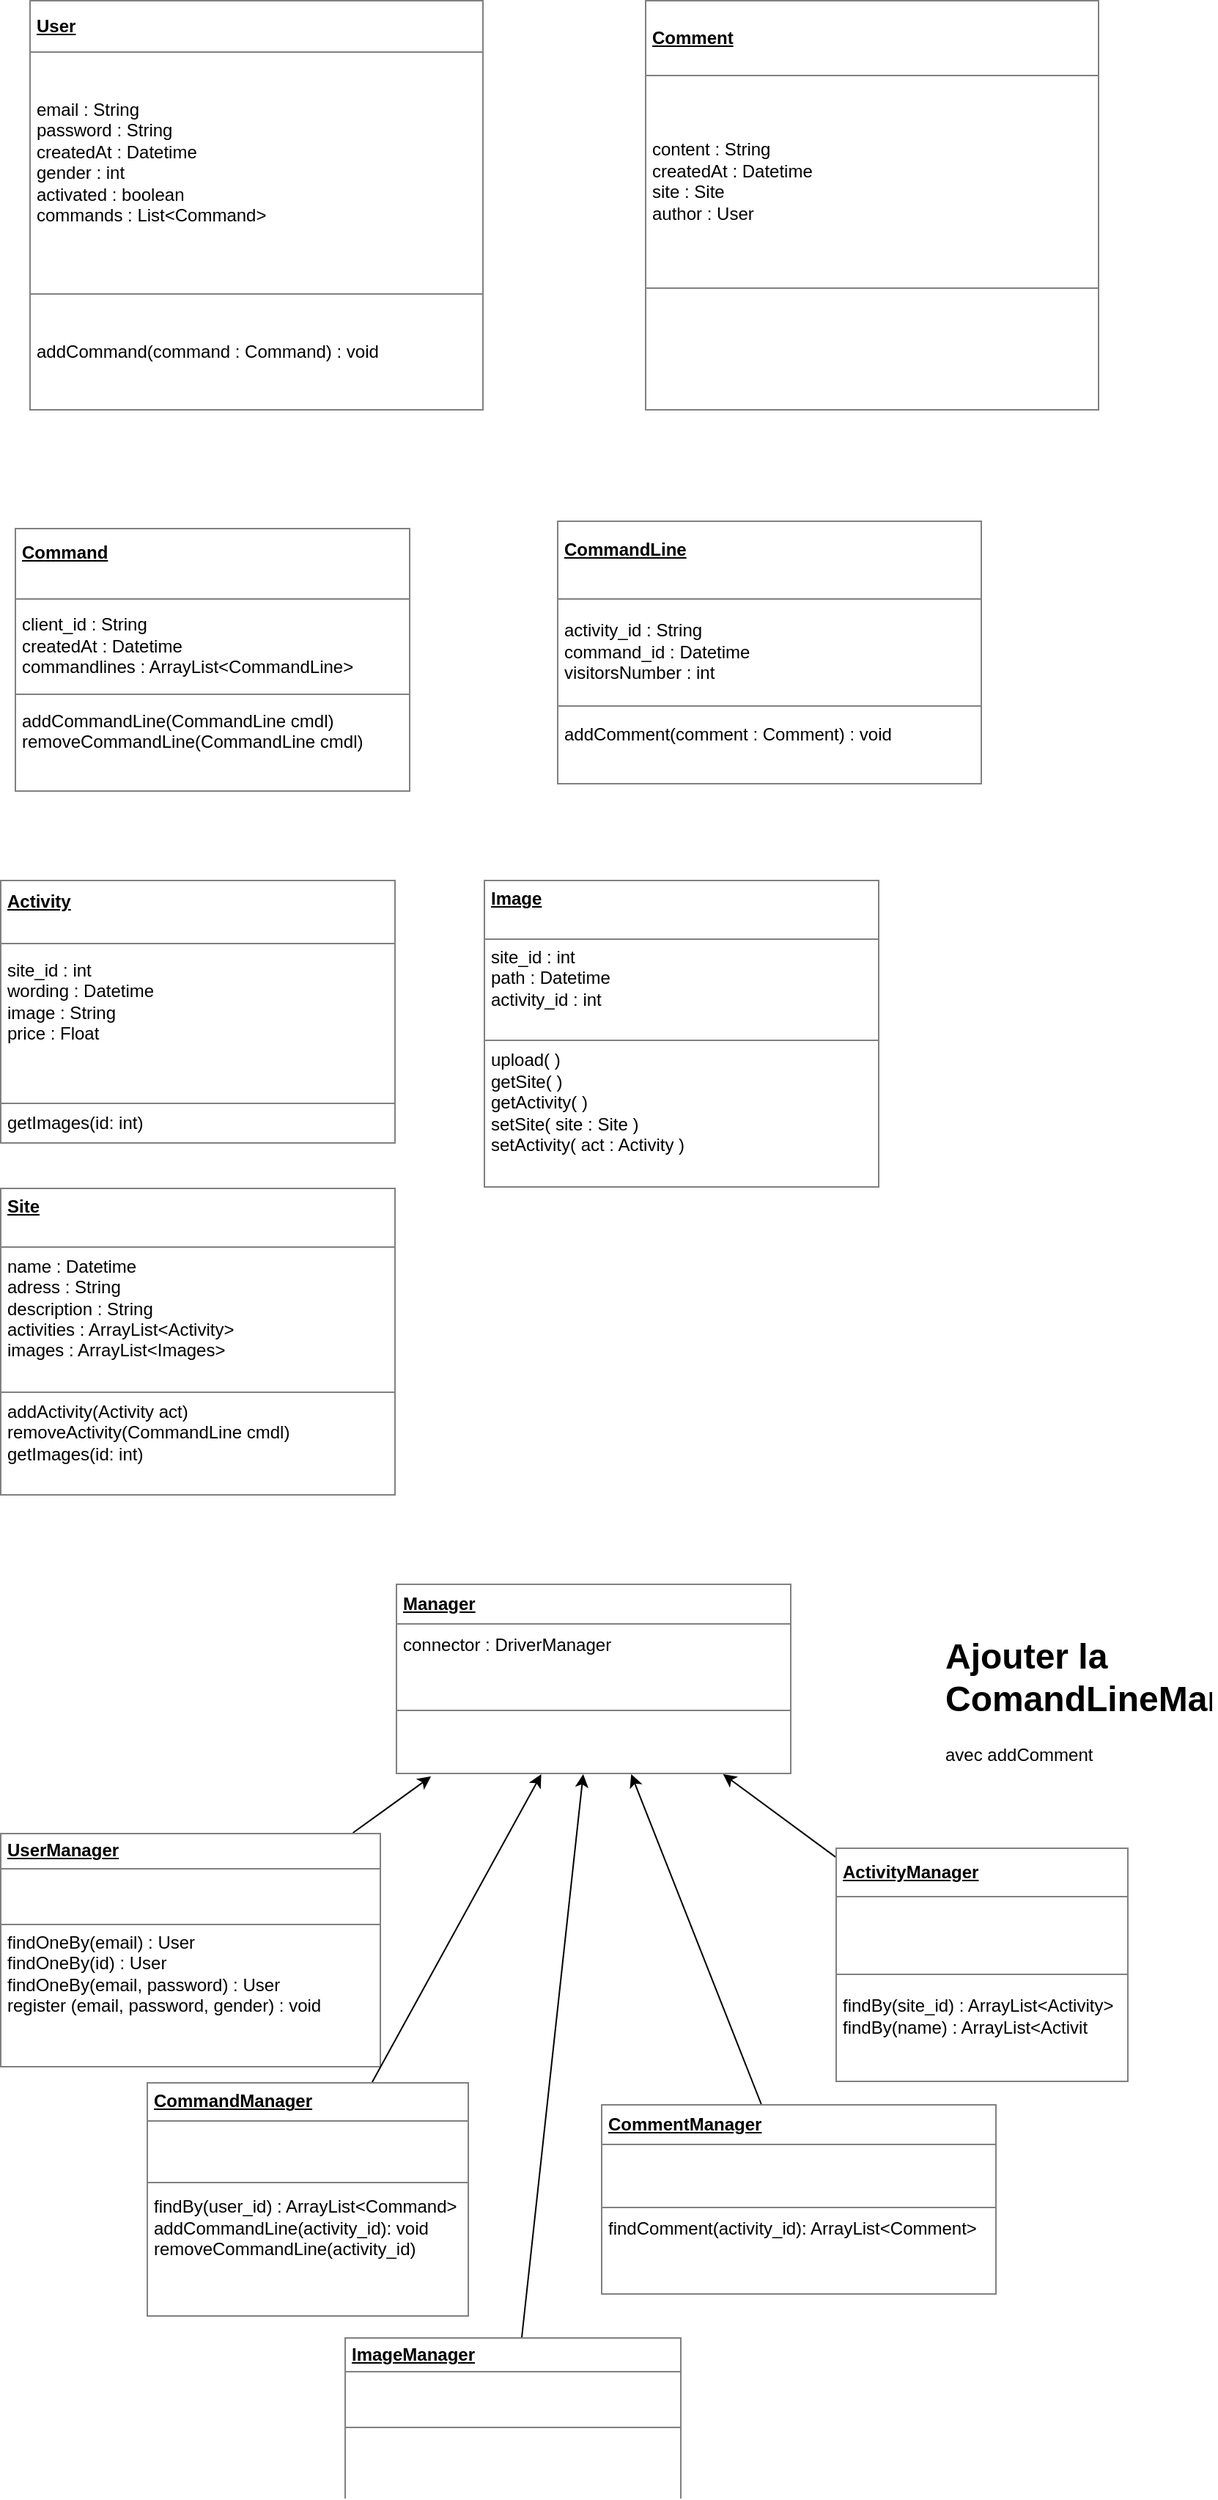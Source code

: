 <mxfile version="18.0.6" type="device" pages="3"><diagram id="C5RBs43oDa-KdzZeNtuy" name="Beans"><mxGraphModel dx="868" dy="553" grid="1" gridSize="10" guides="1" tooltips="1" connect="1" arrows="1" fold="1" page="1" pageScale="1" pageWidth="827" pageHeight="1169" math="0" shadow="0"><root><mxCell id="WIyWlLk6GJQsqaUBKTNV-0"/><mxCell id="WIyWlLk6GJQsqaUBKTNV-1" parent="WIyWlLk6GJQsqaUBKTNV-0"/><mxCell id="dVzEryFLWD90eGpQgNtd-0" value="&lt;table border=&quot;1&quot; width=&quot;100%&quot; height=&quot;100%&quot; cellpadding=&quot;4&quot; style=&quot;width:100%;height:100%;border-collapse:collapse;&quot;&gt;&lt;tbody&gt;&lt;tr&gt;&lt;th&gt;&lt;u&gt;User&lt;/u&gt;&lt;/th&gt;&lt;/tr&gt;&lt;tr&gt;&lt;td&gt;email : String&lt;br&gt;password : String&amp;nbsp;&lt;br&gt;createdAt : Datetime&lt;br&gt;gender : int&lt;br&gt;activated : boolean&lt;br&gt;commands : List&amp;lt;Command&amp;gt;&lt;br&gt;&lt;br&gt;&lt;/td&gt;&lt;/tr&gt;&lt;tr&gt;&lt;td&gt;&lt;br&gt;addCommand(command : Command) : void&lt;br&gt;&lt;br&gt;&lt;/td&gt;&lt;/tr&gt;&lt;/tbody&gt;&lt;/table&gt;" style="text;html=1;strokeColor=none;fillColor=none;overflow=fill;align=left;" parent="WIyWlLk6GJQsqaUBKTNV-1" vertex="1"><mxGeometry x="60" y="50" width="310" height="280" as="geometry"/></mxCell><mxCell id="dVzEryFLWD90eGpQgNtd-1" value="&lt;table border=&quot;1&quot; width=&quot;100%&quot; height=&quot;100%&quot; cellpadding=&quot;4&quot; style=&quot;width:100%;height:100%;border-collapse:collapse;&quot;&gt;&lt;tbody&gt;&lt;tr&gt;&lt;th&gt;&lt;u&gt;Comment&lt;/u&gt;&lt;/th&gt;&lt;/tr&gt;&lt;tr&gt;&lt;td&gt;content : String&lt;br&gt;createdAt : Datetime&lt;br&gt;site : Site&amp;nbsp;&lt;br&gt;author : User&lt;/td&gt;&lt;/tr&gt;&lt;tr&gt;&lt;td&gt;&lt;br&gt;&lt;br&gt;&lt;/td&gt;&lt;/tr&gt;&lt;/tbody&gt;&lt;/table&gt;" style="text;html=1;strokeColor=none;fillColor=none;overflow=fill;align=left;" parent="WIyWlLk6GJQsqaUBKTNV-1" vertex="1"><mxGeometry x="480" y="50" width="310" height="280" as="geometry"/></mxCell><mxCell id="dVzEryFLWD90eGpQgNtd-4" value="&lt;table border=&quot;1&quot; width=&quot;100%&quot; height=&quot;100%&quot; cellpadding=&quot;4&quot; style=&quot;width:100%;height:100%;border-collapse:collapse;&quot;&gt;&lt;tbody&gt;&lt;tr&gt;&lt;th&gt;&lt;u&gt;Command&lt;br&gt;&lt;br&gt;&lt;/u&gt;&lt;/th&gt;&lt;/tr&gt;&lt;tr&gt;&lt;td&gt;client_id : String&lt;br&gt;createdAt : Datetime&lt;br&gt;commandlines : ArrayList&amp;lt;CommandLine&amp;gt;&lt;/td&gt;&lt;/tr&gt;&lt;tr&gt;&lt;td&gt;addCommandLine(CommandLine cmdl)&lt;br&gt;removeCommandLine(CommandLine cmdl)&lt;br&gt;&lt;br&gt;&lt;/td&gt;&lt;/tr&gt;&lt;/tbody&gt;&lt;/table&gt;" style="text;html=1;strokeColor=none;fillColor=none;overflow=fill;align=left;" parent="WIyWlLk6GJQsqaUBKTNV-1" vertex="1"><mxGeometry x="50" y="410" width="270" height="180" as="geometry"/></mxCell><mxCell id="dVzEryFLWD90eGpQgNtd-5" value="&lt;table border=&quot;1&quot; width=&quot;100%&quot; height=&quot;100%&quot; cellpadding=&quot;4&quot; style=&quot;width:100%;height:100%;border-collapse:collapse;&quot;&gt;&lt;tbody&gt;&lt;tr&gt;&lt;th&gt;&lt;u&gt;CommandLine&lt;br&gt;&lt;br&gt;&lt;/u&gt;&lt;/th&gt;&lt;/tr&gt;&lt;tr&gt;&lt;td&gt;activity_id : String&lt;br&gt;command_id : Datetime&lt;br&gt;visitorsNumber : int&lt;/td&gt;&lt;/tr&gt;&lt;tr&gt;&lt;td&gt;addComment(comment : Comment) : void&lt;br&gt;&lt;br&gt;&lt;/td&gt;&lt;/tr&gt;&lt;/tbody&gt;&lt;/table&gt;" style="text;html=1;strokeColor=none;fillColor=none;overflow=fill;align=left;" parent="WIyWlLk6GJQsqaUBKTNV-1" vertex="1"><mxGeometry x="420" y="405" width="290" height="180" as="geometry"/></mxCell><mxCell id="dVzEryFLWD90eGpQgNtd-6" value="&lt;table border=&quot;1&quot; width=&quot;100%&quot; height=&quot;100%&quot; cellpadding=&quot;4&quot; style=&quot;width:100%;height:100%;border-collapse:collapse;&quot;&gt;&lt;tbody&gt;&lt;tr&gt;&lt;th&gt;&lt;u&gt;Activity&lt;br&gt;&lt;br&gt;&lt;/u&gt;&lt;/th&gt;&lt;/tr&gt;&lt;tr&gt;&lt;td&gt;site_id : int&lt;br&gt;wording : Datetime&lt;br&gt;image : String&lt;br&gt;price : Float&lt;br&gt;&lt;br&gt;&lt;br&gt;&lt;/td&gt;&lt;/tr&gt;&lt;tr&gt;&lt;td&gt;getImages(id: int)&lt;br&gt;&lt;/td&gt;&lt;/tr&gt;&lt;/tbody&gt;&lt;/table&gt;" style="text;html=1;strokeColor=none;fillColor=none;overflow=fill;align=left;" parent="WIyWlLk6GJQsqaUBKTNV-1" vertex="1"><mxGeometry x="40" y="650" width="270" height="180" as="geometry"/></mxCell><mxCell id="dVzEryFLWD90eGpQgNtd-7" value="&lt;table border=&quot;1&quot; width=&quot;100%&quot; height=&quot;100%&quot; cellpadding=&quot;4&quot; style=&quot;width:100%;height:100%;border-collapse:collapse;&quot;&gt;&lt;tbody&gt;&lt;tr&gt;&lt;th&gt;&lt;u&gt;Image&lt;br&gt;&lt;br&gt;&lt;/u&gt;&lt;/th&gt;&lt;/tr&gt;&lt;tr&gt;&lt;td&gt;site_id : int&lt;br&gt;path : Datetime&lt;br&gt;activity_id : int&lt;br&gt;&lt;br&gt;&lt;/td&gt;&lt;/tr&gt;&lt;tr&gt;&lt;td&gt;upload( )&lt;br&gt;getSite( )&lt;br&gt;getActivity( )&lt;br&gt;setSite( site : Site )&amp;nbsp;&lt;br&gt;setActivity( act : Activity )&lt;br&gt;&lt;br&gt;&lt;/td&gt;&lt;/tr&gt;&lt;/tbody&gt;&lt;/table&gt;" style="text;html=1;strokeColor=none;fillColor=none;overflow=fill;align=left;" parent="WIyWlLk6GJQsqaUBKTNV-1" vertex="1"><mxGeometry x="370" y="650" width="270" height="210" as="geometry"/></mxCell><mxCell id="dVzEryFLWD90eGpQgNtd-8" value="&lt;table border=&quot;1&quot; width=&quot;100%&quot; height=&quot;100%&quot; cellpadding=&quot;4&quot; style=&quot;width:100%;height:100%;border-collapse:collapse;&quot;&gt;&lt;tbody&gt;&lt;tr&gt;&lt;th&gt;&lt;u&gt;Site&lt;br&gt;&lt;br&gt;&lt;/u&gt;&lt;/th&gt;&lt;/tr&gt;&lt;tr&gt;&lt;td&gt;name : Datetime&lt;br&gt;adress : String&lt;br&gt;description : String&lt;br&gt;activities : ArrayList&amp;lt;Activity&amp;gt;&lt;br&gt;images : ArrayList&amp;lt;Images&amp;gt;&lt;br&gt;&lt;br&gt;&lt;/td&gt;&lt;/tr&gt;&lt;tr&gt;&lt;td&gt;addActivity(Activity act)&lt;br&gt;removeActivity(CommandLine cmdl)&lt;br&gt;getImages(id: int)&lt;br&gt;&lt;br&gt;&lt;/td&gt;&lt;/tr&gt;&lt;/tbody&gt;&lt;/table&gt;" style="text;html=1;strokeColor=none;fillColor=none;overflow=fill;align=left;" parent="WIyWlLk6GJQsqaUBKTNV-1" vertex="1"><mxGeometry x="40" y="860" width="270" height="210" as="geometry"/></mxCell><mxCell id="l_-Jx59YMYT0-A5xwel2-0" value="&lt;table border=&quot;1&quot; width=&quot;100%&quot; height=&quot;100%&quot; cellpadding=&quot;4&quot; style=&quot;width:100%;height:100%;border-collapse:collapse;&quot;&gt;&lt;tbody&gt;&lt;tr&gt;&lt;th&gt;&lt;u&gt;Manager&lt;/u&gt;&lt;/th&gt;&lt;/tr&gt;&lt;tr&gt;&lt;td&gt;connector : DriverManager&lt;br&gt;&lt;br&gt;&lt;br&gt;&lt;/td&gt;&lt;/tr&gt;&lt;tr&gt;&lt;td&gt;&lt;br&gt;&lt;br&gt;&lt;/td&gt;&lt;/tr&gt;&lt;/tbody&gt;&lt;/table&gt;" style="text;html=1;strokeColor=none;fillColor=none;overflow=fill;align=left;" parent="WIyWlLk6GJQsqaUBKTNV-1" vertex="1"><mxGeometry x="310" y="1130" width="270" height="130" as="geometry"/></mxCell><mxCell id="l_-Jx59YMYT0-A5xwel2-8" style="edgeStyle=none;rounded=0;orthogonalLoop=1;jettySize=auto;html=1;" parent="WIyWlLk6GJQsqaUBKTNV-1" source="l_-Jx59YMYT0-A5xwel2-1" target="l_-Jx59YMYT0-A5xwel2-0" edge="1"><mxGeometry relative="1" as="geometry"/></mxCell><mxCell id="l_-Jx59YMYT0-A5xwel2-1" value="&lt;table border=&quot;1&quot; width=&quot;100%&quot; height=&quot;100%&quot; cellpadding=&quot;4&quot; style=&quot;width:100%;height:100%;border-collapse:collapse;&quot;&gt;&lt;tbody&gt;&lt;tr&gt;&lt;th&gt;&lt;u&gt;ActivityManager&lt;/u&gt;&lt;/th&gt;&lt;/tr&gt;&lt;tr&gt;&lt;td&gt;&lt;br&gt;&lt;br&gt;&lt;/td&gt;&lt;/tr&gt;&lt;tr&gt;&lt;td&gt;findBy(site_id) : ArrayList&amp;lt;Activity&amp;gt;&lt;br&gt;findBy(name) : ArrayList&amp;lt;Activit&lt;br&gt;&lt;br&gt;&lt;/td&gt;&lt;/tr&gt;&lt;/tbody&gt;&lt;/table&gt;" style="text;html=1;strokeColor=none;fillColor=none;overflow=fill;align=left;" parent="WIyWlLk6GJQsqaUBKTNV-1" vertex="1"><mxGeometry x="610" y="1310" width="200" height="160" as="geometry"/></mxCell><mxCell id="l_-Jx59YMYT0-A5xwel2-7" style="edgeStyle=none;rounded=0;orthogonalLoop=1;jettySize=auto;html=1;entryX=0.089;entryY=1.012;entryDx=0;entryDy=0;entryPerimeter=0;" parent="WIyWlLk6GJQsqaUBKTNV-1" source="l_-Jx59YMYT0-A5xwel2-2" target="l_-Jx59YMYT0-A5xwel2-0" edge="1"><mxGeometry relative="1" as="geometry"/></mxCell><mxCell id="l_-Jx59YMYT0-A5xwel2-2" value="&lt;table border=&quot;1&quot; width=&quot;100%&quot; height=&quot;100%&quot; cellpadding=&quot;4&quot; style=&quot;width:100%;height:100%;border-collapse:collapse;&quot;&gt;&lt;tbody&gt;&lt;tr&gt;&lt;th&gt;&lt;u&gt;UserManager&lt;/u&gt;&lt;/th&gt;&lt;/tr&gt;&lt;tr&gt;&lt;td&gt;&lt;br&gt;&lt;br&gt;&lt;/td&gt;&lt;/tr&gt;&lt;tr&gt;&lt;td&gt;findOneBy(email) : User&lt;br&gt;findOneBy(id) : User&lt;br&gt;findOneBy(email, password) : User&lt;br&gt;register (email, password, gender) : void&lt;br&gt;&lt;br&gt;&lt;br&gt;&lt;/td&gt;&lt;/tr&gt;&lt;/tbody&gt;&lt;/table&gt;" style="text;html=1;strokeColor=none;fillColor=none;overflow=fill;align=left;" parent="WIyWlLk6GJQsqaUBKTNV-1" vertex="1"><mxGeometry x="40" y="1300" width="260" height="160" as="geometry"/></mxCell><mxCell id="l_-Jx59YMYT0-A5xwel2-10" style="edgeStyle=none;rounded=0;orthogonalLoop=1;jettySize=auto;html=1;" parent="WIyWlLk6GJQsqaUBKTNV-1" source="l_-Jx59YMYT0-A5xwel2-4" target="l_-Jx59YMYT0-A5xwel2-0" edge="1"><mxGeometry relative="1" as="geometry"/></mxCell><mxCell id="l_-Jx59YMYT0-A5xwel2-4" value="&lt;table border=&quot;1&quot; width=&quot;100%&quot; height=&quot;100%&quot; cellpadding=&quot;4&quot; style=&quot;width:100%;height:100%;border-collapse:collapse;&quot;&gt;&lt;tbody&gt;&lt;tr&gt;&lt;th&gt;&lt;u&gt;CommandManager&lt;/u&gt;&lt;/th&gt;&lt;/tr&gt;&lt;tr&gt;&lt;td&gt;&lt;br&gt;&lt;br&gt;&lt;/td&gt;&lt;/tr&gt;&lt;tr&gt;&lt;td&gt;findBy(user_id) : ArrayList&amp;lt;Command&amp;gt;&lt;br&gt;addCommandLine(activity_id): void&lt;br&gt;removeCommandLine(activity_id)&lt;br&gt;&lt;br&gt;&lt;br&gt;&lt;/td&gt;&lt;/tr&gt;&lt;/tbody&gt;&lt;/table&gt;" style="text;html=1;strokeColor=none;fillColor=none;overflow=fill;align=left;" parent="WIyWlLk6GJQsqaUBKTNV-1" vertex="1"><mxGeometry x="140" y="1470" width="220" height="160" as="geometry"/></mxCell><mxCell id="l_-Jx59YMYT0-A5xwel2-9" style="edgeStyle=none;rounded=0;orthogonalLoop=1;jettySize=auto;html=1;" parent="WIyWlLk6GJQsqaUBKTNV-1" source="l_-Jx59YMYT0-A5xwel2-5" target="l_-Jx59YMYT0-A5xwel2-0" edge="1"><mxGeometry relative="1" as="geometry"/></mxCell><mxCell id="l_-Jx59YMYT0-A5xwel2-5" value="&lt;table border=&quot;1&quot; width=&quot;100%&quot; height=&quot;100%&quot; cellpadding=&quot;4&quot; style=&quot;width:100%;height:100%;border-collapse:collapse;&quot;&gt;&lt;tbody&gt;&lt;tr&gt;&lt;th&gt;&lt;u&gt;CommentManager&lt;/u&gt;&lt;/th&gt;&lt;/tr&gt;&lt;tr&gt;&lt;td&gt;&lt;br&gt;&lt;br&gt;&lt;/td&gt;&lt;/tr&gt;&lt;tr&gt;&lt;td&gt;findComment(activity_id): ArrayList&amp;lt;Comment&amp;gt;&lt;br&gt;&lt;br&gt;&lt;br&gt;&lt;/td&gt;&lt;/tr&gt;&lt;/tbody&gt;&lt;/table&gt;" style="text;html=1;strokeColor=none;fillColor=none;overflow=fill;align=left;" parent="WIyWlLk6GJQsqaUBKTNV-1" vertex="1"><mxGeometry x="450" y="1485" width="270" height="130" as="geometry"/></mxCell><mxCell id="l_-Jx59YMYT0-A5xwel2-11" style="edgeStyle=none;rounded=0;orthogonalLoop=1;jettySize=auto;html=1;" parent="WIyWlLk6GJQsqaUBKTNV-1" source="l_-Jx59YMYT0-A5xwel2-6" target="l_-Jx59YMYT0-A5xwel2-0" edge="1"><mxGeometry relative="1" as="geometry"/></mxCell><mxCell id="l_-Jx59YMYT0-A5xwel2-6" value="&lt;table border=&quot;1&quot; width=&quot;100%&quot; height=&quot;100%&quot; cellpadding=&quot;4&quot; style=&quot;width:100%;height:100%;border-collapse:collapse;&quot;&gt;&lt;tbody&gt;&lt;tr&gt;&lt;th&gt;&lt;u&gt;ImageManager&lt;/u&gt;&lt;/th&gt;&lt;/tr&gt;&lt;tr&gt;&lt;td&gt;&lt;br&gt;&lt;br&gt;&lt;/td&gt;&lt;/tr&gt;&lt;tr&gt;&lt;td&gt;&lt;br&gt;&lt;br&gt;&lt;br&gt;&lt;/td&gt;&lt;/tr&gt;&lt;/tbody&gt;&lt;/table&gt;" style="text;html=1;strokeColor=none;fillColor=none;overflow=fill;align=left;" parent="WIyWlLk6GJQsqaUBKTNV-1" vertex="1"><mxGeometry x="275" y="1644" width="230" height="110" as="geometry"/></mxCell><mxCell id="0nxgJeA0DgBMLLhnuumM-0" value="&lt;h1&gt;Ajouter la ComandLineManage&lt;/h1&gt;&lt;div&gt;avec addComment&lt;/div&gt;" style="text;html=1;strokeColor=none;fillColor=none;spacing=5;spacingTop=-20;whiteSpace=wrap;overflow=hidden;rounded=0;" parent="WIyWlLk6GJQsqaUBKTNV-1" vertex="1"><mxGeometry x="680" y="1160" width="190" height="120" as="geometry"/></mxCell></root></mxGraphModel></diagram><diagram id="8KfjHxA6FN23aPxXtSHs" name="FlowChartDiagram"><mxGraphModel dx="1021" dy="651" grid="1" gridSize="10" guides="1" tooltips="1" connect="1" arrows="1" fold="1" page="1" pageScale="1" pageWidth="850" pageHeight="1100" math="0" shadow="0"><root><mxCell id="0"/><mxCell id="1" parent="0"/><mxCell id="OeL7o6wE8LclF4kA5pwr-5" style="edgeStyle=orthogonalEdgeStyle;rounded=0;orthogonalLoop=1;jettySize=auto;html=1;" edge="1" parent="1" source="OeL7o6wE8LclF4kA5pwr-1" target="OeL7o6wE8LclF4kA5pwr-2"><mxGeometry relative="1" as="geometry"/></mxCell><mxCell id="OeL7o6wE8LclF4kA5pwr-1" value="Register(email, password)&lt;br&gt;" style="rounded=1;whiteSpace=wrap;html=1;fillColor=#dae8fc;strokeColor=#6c8ebf;" vertex="1" parent="1"><mxGeometry x="365" y="20" width="120" height="60" as="geometry"/></mxCell><mxCell id="OeL7o6wE8LclF4kA5pwr-3" style="edgeStyle=orthogonalEdgeStyle;rounded=0;orthogonalLoop=1;jettySize=auto;html=1;" edge="1" parent="1" source="OeL7o6wE8LclF4kA5pwr-2" target="OeL7o6wE8LclF4kA5pwr-4"><mxGeometry relative="1" as="geometry"><mxPoint x="190" y="210" as="targetPoint"/><Array as="points"><mxPoint x="425" y="240"/><mxPoint x="220" y="240"/></Array></mxGeometry></mxCell><mxCell id="OeL7o6wE8LclF4kA5pwr-12" style="edgeStyle=orthogonalEdgeStyle;rounded=0;orthogonalLoop=1;jettySize=auto;html=1;" edge="1" parent="1" source="OeL7o6wE8LclF4kA5pwr-2"><mxGeometry relative="1" as="geometry"><mxPoint x="630" y="120" as="targetPoint"/></mxGeometry></mxCell><mxCell id="NUH2T7lbCGI7SZXKEwuh-28" value="True" style="edgeLabel;html=1;align=center;verticalAlign=middle;resizable=0;points=[];" vertex="1" connectable="0" parent="OeL7o6wE8LclF4kA5pwr-12"><mxGeometry x="-0.76" y="1" relative="1" as="geometry"><mxPoint as="offset"/></mxGeometry></mxCell><mxCell id="OeL7o6wE8LclF4kA5pwr-2" value="UserManager.findOneBy(email)!=null&lt;br&gt;" style="rhombus;whiteSpace=wrap;html=1;" vertex="1" parent="1"><mxGeometry x="310" y="140" width="230" height="80" as="geometry"/></mxCell><mxCell id="OeL7o6wE8LclF4kA5pwr-11" style="edgeStyle=orthogonalEdgeStyle;rounded=0;orthogonalLoop=1;jettySize=auto;html=1;dashed=1;" edge="1" parent="1" source="OeL7o6wE8LclF4kA5pwr-4" target="OeL7o6wE8LclF4kA5pwr-6"><mxGeometry relative="1" as="geometry"/></mxCell><mxCell id="OeL7o6wE8LclF4kA5pwr-4" value="Mail.sendActivationMailTo(email)" style="rounded=1;whiteSpace=wrap;html=1;" vertex="1" parent="1"><mxGeometry x="120" y="260" width="200" height="60" as="geometry"/></mxCell><mxCell id="OeL7o6wE8LclF4kA5pwr-8" style="edgeStyle=orthogonalEdgeStyle;rounded=0;orthogonalLoop=1;jettySize=auto;html=1;entryX=0.19;entryY=1.057;entryDx=0;entryDy=0;entryPerimeter=0;" edge="1" parent="1" source="OeL7o6wE8LclF4kA5pwr-6" target="OeL7o6wE8LclF4kA5pwr-7"><mxGeometry relative="1" as="geometry"/></mxCell><mxCell id="OeL7o6wE8LclF4kA5pwr-6" value="Click On Activation Link" style="ellipse;shape=cloud;whiteSpace=wrap;html=1;" vertex="1" parent="1"><mxGeometry x="160" y="410" width="120" height="80" as="geometry"/></mxCell><mxCell id="NUH2T7lbCGI7SZXKEwuh-31" style="edgeStyle=none;rounded=0;orthogonalLoop=1;jettySize=auto;html=1;" edge="1" parent="1" source="OeL7o6wE8LclF4kA5pwr-7" target="NUH2T7lbCGI7SZXKEwuh-30"><mxGeometry relative="1" as="geometry"/></mxCell><mxCell id="OeL7o6wE8LclF4kA5pwr-7" value="UserManager.insert(email, encypted(pawword))&amp;nbsp;" style="rounded=1;whiteSpace=wrap;html=1;" vertex="1" parent="1"><mxGeometry x="445" y="370" width="210" height="70" as="geometry"/></mxCell><mxCell id="OeL7o6wE8LclF4kA5pwr-14" value="index.jsp" style="shape=note;whiteSpace=wrap;html=1;backgroundOutline=1;darkOpacity=0.05;" vertex="1" parent="1"><mxGeometry x="590" y="10" width="80" height="100" as="geometry"/></mxCell><mxCell id="NUH2T7lbCGI7SZXKEwuh-21" style="edgeStyle=none;rounded=0;orthogonalLoop=1;jettySize=auto;html=1;entryX=0.558;entryY=0.05;entryDx=0;entryDy=0;entryPerimeter=0;" edge="1" parent="1" source="NUH2T7lbCGI7SZXKEwuh-1" target="NUH2T7lbCGI7SZXKEwuh-2"><mxGeometry relative="1" as="geometry"/></mxCell><mxCell id="NUH2T7lbCGI7SZXKEwuh-1" value="Add a activity in Cart" style="rounded=1;whiteSpace=wrap;html=1;fillColor=#dae8fc;strokeColor=#6c8ebf;" vertex="1" parent="1"><mxGeometry x="325" y="570" width="120" height="60" as="geometry"/></mxCell><mxCell id="NUH2T7lbCGI7SZXKEwuh-4" style="edgeStyle=orthogonalEdgeStyle;rounded=0;orthogonalLoop=1;jettySize=auto;html=1;entryX=1;entryY=0.5;entryDx=0;entryDy=0;" edge="1" parent="1" source="NUH2T7lbCGI7SZXKEwuh-2" target="NUH2T7lbCGI7SZXKEwuh-3"><mxGeometry relative="1" as="geometry"/></mxCell><mxCell id="NUH2T7lbCGI7SZXKEwuh-11" style="edgeStyle=none;rounded=0;orthogonalLoop=1;jettySize=auto;html=1;" edge="1" parent="1" source="NUH2T7lbCGI7SZXKEwuh-2" target="NUH2T7lbCGI7SZXKEwuh-10"><mxGeometry relative="1" as="geometry"/></mxCell><mxCell id="NUH2T7lbCGI7SZXKEwuh-2" value="Is user Loged in ?" style="rhombus;whiteSpace=wrap;html=1;" vertex="1" parent="1"><mxGeometry x="600" y="710" width="120" height="80" as="geometry"/></mxCell><mxCell id="NUH2T7lbCGI7SZXKEwuh-16" style="edgeStyle=none;rounded=0;orthogonalLoop=1;jettySize=auto;html=1;" edge="1" parent="1" source="NUH2T7lbCGI7SZXKEwuh-3" target="NUH2T7lbCGI7SZXKEwuh-15"><mxGeometry relative="1" as="geometry"/></mxCell><mxCell id="NUH2T7lbCGI7SZXKEwuh-17" style="edgeStyle=none;rounded=0;orthogonalLoop=1;jettySize=auto;html=1;" edge="1" parent="1" source="NUH2T7lbCGI7SZXKEwuh-3" target="NUH2T7lbCGI7SZXKEwuh-13"><mxGeometry relative="1" as="geometry"/></mxCell><mxCell id="NUH2T7lbCGI7SZXKEwuh-3" value="Is activity in Cart?" style="rhombus;whiteSpace=wrap;html=1;" vertex="1" parent="1"><mxGeometry x="310" y="700" width="150" height="100" as="geometry"/></mxCell><mxCell id="NUH2T7lbCGI7SZXKEwuh-5" value="True" style="text;html=1;strokeColor=none;fillColor=none;align=center;verticalAlign=middle;whiteSpace=wrap;rounded=0;" vertex="1" parent="1"><mxGeometry x="490" y="720" width="60" height="30" as="geometry"/></mxCell><mxCell id="NUH2T7lbCGI7SZXKEwuh-8" value="cart.jsp" style="shape=document;whiteSpace=wrap;html=1;boundedLbl=1;" vertex="1" parent="1"><mxGeometry x="80" y="860" width="120" height="80" as="geometry"/></mxCell><mxCell id="NUH2T7lbCGI7SZXKEwuh-10" value="Login.jsp&lt;br&gt;" style="shape=document;whiteSpace=wrap;html=1;boundedLbl=1;" vertex="1" parent="1"><mxGeometry x="600" y="850" width="120" height="80" as="geometry"/></mxCell><mxCell id="NUH2T7lbCGI7SZXKEwuh-12" value="True" style="text;html=1;strokeColor=none;fillColor=none;align=center;verticalAlign=middle;whiteSpace=wrap;rounded=0;" vertex="1" parent="1"><mxGeometry x="240" y="710" width="60" height="30" as="geometry"/></mxCell><mxCell id="NUH2T7lbCGI7SZXKEwuh-14" style="edgeStyle=none;rounded=0;orthogonalLoop=1;jettySize=auto;html=1;" edge="1" parent="1" source="NUH2T7lbCGI7SZXKEwuh-13" target="NUH2T7lbCGI7SZXKEwuh-8"><mxGeometry relative="1" as="geometry"/></mxCell><mxCell id="NUH2T7lbCGI7SZXKEwuh-13" value="Add visitor number of that activity in the cart" style="rounded=1;whiteSpace=wrap;html=1;" vertex="1" parent="1"><mxGeometry x="80" y="720" width="120" height="60" as="geometry"/></mxCell><mxCell id="NUH2T7lbCGI7SZXKEwuh-18" style="edgeStyle=none;rounded=0;orthogonalLoop=1;jettySize=auto;html=1;" edge="1" parent="1" source="NUH2T7lbCGI7SZXKEwuh-15" target="NUH2T7lbCGI7SZXKEwuh-8"><mxGeometry relative="1" as="geometry"/></mxCell><mxCell id="NUH2T7lbCGI7SZXKEwuh-15" value="Create new Command Line with that activity in a cart" style="rounded=1;whiteSpace=wrap;html=1;" vertex="1" parent="1"><mxGeometry x="325" y="870" width="120" height="60" as="geometry"/></mxCell><mxCell id="NUH2T7lbCGI7SZXKEwuh-19" value="False" style="text;html=1;strokeColor=none;fillColor=none;align=center;verticalAlign=middle;whiteSpace=wrap;rounded=0;" vertex="1" parent="1"><mxGeometry x="410" y="810" width="60" height="30" as="geometry"/></mxCell><mxCell id="NUH2T7lbCGI7SZXKEwuh-26" style="edgeStyle=none;rounded=0;orthogonalLoop=1;jettySize=auto;html=1;" edge="1" parent="1" source="NUH2T7lbCGI7SZXKEwuh-23" target="NUH2T7lbCGI7SZXKEwuh-24"><mxGeometry relative="1" as="geometry"/></mxCell><mxCell id="NUH2T7lbCGI7SZXKEwuh-23" value="Delete an activity from the card" style="rounded=1;whiteSpace=wrap;html=1;fillColor=#dae8fc;strokeColor=#6c8ebf;" vertex="1" parent="1"><mxGeometry x="330" y="1120" width="120" height="60" as="geometry"/></mxCell><mxCell id="NUH2T7lbCGI7SZXKEwuh-27" style="edgeStyle=none;rounded=0;orthogonalLoop=1;jettySize=auto;html=1;" edge="1" parent="1" source="NUH2T7lbCGI7SZXKEwuh-24" target="NUH2T7lbCGI7SZXKEwuh-25"><mxGeometry relative="1" as="geometry"/></mxCell><mxCell id="NUH2T7lbCGI7SZXKEwuh-24" value="Remove the related commandLine form the card" style="rounded=1;whiteSpace=wrap;html=1;" vertex="1" parent="1"><mxGeometry x="330" y="1250" width="120" height="60" as="geometry"/></mxCell><mxCell id="NUH2T7lbCGI7SZXKEwuh-25" value="Print the card without the related command Line" style="rounded=1;whiteSpace=wrap;html=1;" vertex="1" parent="1"><mxGeometry x="330" y="1390" width="120" height="60" as="geometry"/></mxCell><mxCell id="NUH2T7lbCGI7SZXKEwuh-29" value="False" style="text;html=1;strokeColor=none;fillColor=none;align=center;verticalAlign=middle;whiteSpace=wrap;rounded=0;" vertex="1" parent="1"><mxGeometry x="290" y="220" width="60" height="30" as="geometry"/></mxCell><mxCell id="NUH2T7lbCGI7SZXKEwuh-30" value="Login.jsp" style="shape=document;whiteSpace=wrap;html=1;boundedLbl=1;" vertex="1" parent="1"><mxGeometry x="670" y="250" width="120" height="80" as="geometry"/></mxCell></root></mxGraphModel></diagram><diagram id="CAIAMcV_Tzo84UO6D_FM" name="Page-3"><mxGraphModel dx="868" dy="553" grid="1" gridSize="10" guides="1" tooltips="1" connect="1" arrows="1" fold="1" page="1" pageScale="1" pageWidth="850" pageHeight="1100" math="0" shadow="0"><root><mxCell id="0"/><mxCell id="1" parent="0"/></root></mxGraphModel></diagram></mxfile>